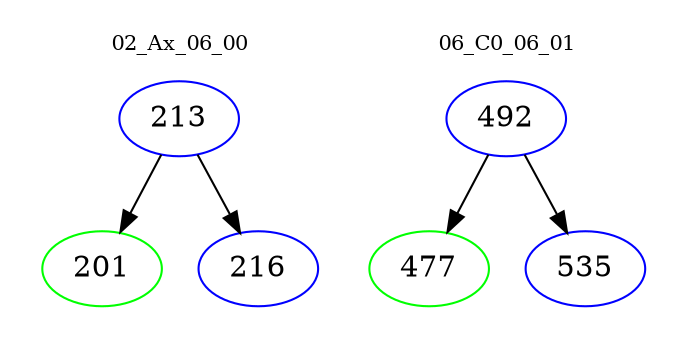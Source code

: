 digraph{
subgraph cluster_0 {
color = white
label = "02_Ax_06_00";
fontsize=10;
T0_213 [label="213", color="blue"]
T0_213 -> T0_201 [color="black"]
T0_201 [label="201", color="green"]
T0_213 -> T0_216 [color="black"]
T0_216 [label="216", color="blue"]
}
subgraph cluster_1 {
color = white
label = "06_C0_06_01";
fontsize=10;
T1_492 [label="492", color="blue"]
T1_492 -> T1_477 [color="black"]
T1_477 [label="477", color="green"]
T1_492 -> T1_535 [color="black"]
T1_535 [label="535", color="blue"]
}
}
